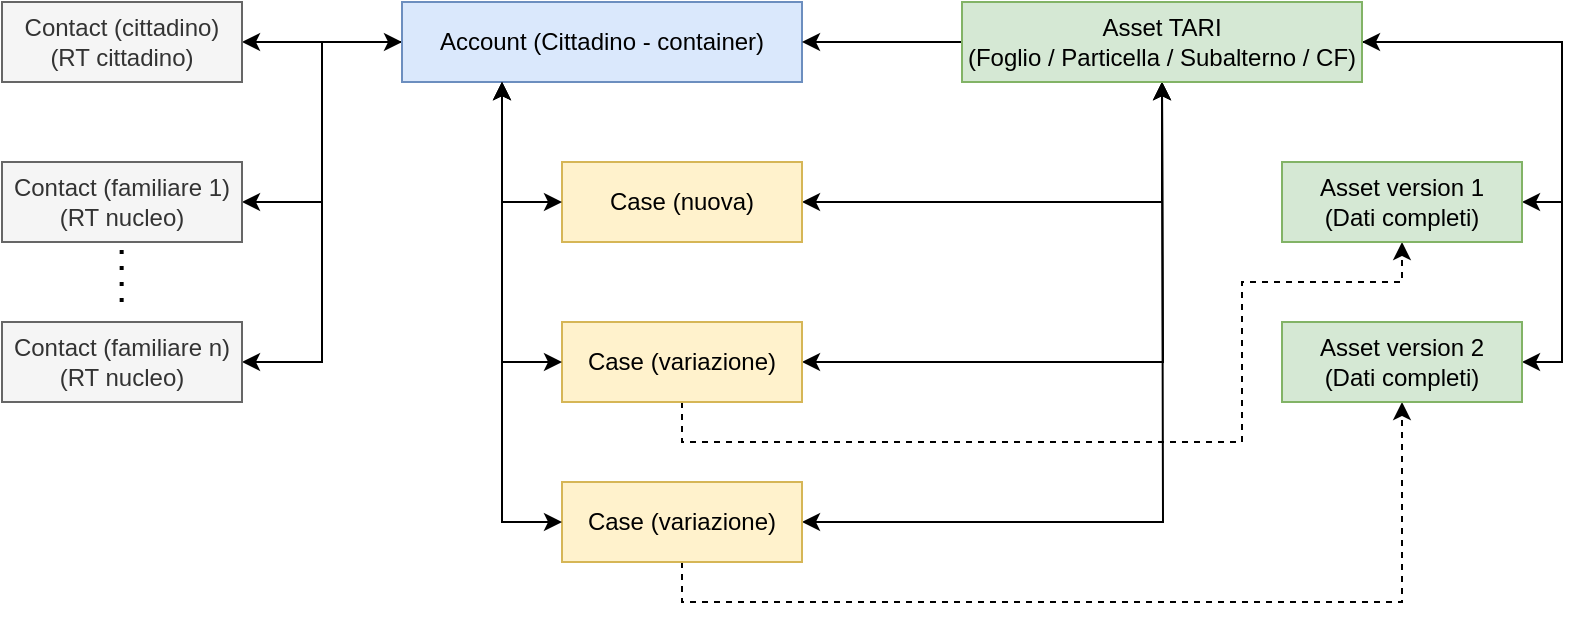 <mxfile version="26.0.15">
  <diagram name="Page-1" id="QKgEHXL2UlRA8KwLy6S7">
    <mxGraphModel dx="989" dy="514" grid="1" gridSize="10" guides="1" tooltips="1" connect="1" arrows="1" fold="1" page="1" pageScale="1" pageWidth="827" pageHeight="1169" math="0" shadow="0">
      <root>
        <mxCell id="0" />
        <mxCell id="1" parent="0" />
        <mxCell id="F4zYhCYsyOvKUlu6wecK-23" style="edgeStyle=orthogonalEdgeStyle;rounded=0;orthogonalLoop=1;jettySize=auto;html=1;exitX=0;exitY=0.5;exitDx=0;exitDy=0;entryX=1;entryY=0.5;entryDx=0;entryDy=0;" parent="1" source="F4zYhCYsyOvKUlu6wecK-1" target="F4zYhCYsyOvKUlu6wecK-2" edge="1">
          <mxGeometry relative="1" as="geometry" />
        </mxCell>
        <mxCell id="F4zYhCYsyOvKUlu6wecK-24" style="edgeStyle=orthogonalEdgeStyle;rounded=0;orthogonalLoop=1;jettySize=auto;html=1;exitX=0;exitY=0.5;exitDx=0;exitDy=0;entryX=1;entryY=0.5;entryDx=0;entryDy=0;" parent="1" source="F4zYhCYsyOvKUlu6wecK-1" target="F4zYhCYsyOvKUlu6wecK-3" edge="1">
          <mxGeometry relative="1" as="geometry" />
        </mxCell>
        <mxCell id="F4zYhCYsyOvKUlu6wecK-25" style="edgeStyle=orthogonalEdgeStyle;rounded=0;orthogonalLoop=1;jettySize=auto;html=1;exitX=0;exitY=0.5;exitDx=0;exitDy=0;entryX=1;entryY=0.5;entryDx=0;entryDy=0;startArrow=classic;startFill=1;" parent="1" source="F4zYhCYsyOvKUlu6wecK-1" target="F4zYhCYsyOvKUlu6wecK-5" edge="1">
          <mxGeometry relative="1" as="geometry" />
        </mxCell>
        <mxCell id="F4zYhCYsyOvKUlu6wecK-1" value="Account (Cittadino - container)" style="rounded=0;whiteSpace=wrap;html=1;fillColor=#dae8fc;strokeColor=#6c8ebf;" parent="1" vertex="1">
          <mxGeometry x="240" y="40" width="200" height="40" as="geometry" />
        </mxCell>
        <mxCell id="F4zYhCYsyOvKUlu6wecK-2" value="Contact (cittadino)&lt;div&gt;(RT cittadino)&lt;/div&gt;" style="rounded=0;whiteSpace=wrap;html=1;fillColor=#f5f5f5;fontColor=#333333;strokeColor=#666666;" parent="1" vertex="1">
          <mxGeometry x="40" y="40" width="120" height="40" as="geometry" />
        </mxCell>
        <mxCell id="F4zYhCYsyOvKUlu6wecK-3" value="Contact (familiare 1)&lt;div&gt;(RT nucleo)&lt;/div&gt;" style="rounded=0;whiteSpace=wrap;html=1;fillColor=#f5f5f5;fontColor=#333333;strokeColor=#666666;" parent="1" vertex="1">
          <mxGeometry x="40" y="120" width="120" height="40" as="geometry" />
        </mxCell>
        <mxCell id="F4zYhCYsyOvKUlu6wecK-4" value="" style="endArrow=none;dashed=1;html=1;dashPattern=1 3;strokeWidth=2;rounded=0;" parent="1" edge="1">
          <mxGeometry width="50" height="50" relative="1" as="geometry">
            <mxPoint x="99.83" y="190" as="sourcePoint" />
            <mxPoint x="99.83" y="160" as="targetPoint" />
          </mxGeometry>
        </mxCell>
        <mxCell id="F4zYhCYsyOvKUlu6wecK-5" value="Contact (familiare n)&lt;div&gt;(RT nucleo)&lt;/div&gt;" style="rounded=0;whiteSpace=wrap;html=1;fillColor=#f5f5f5;fontColor=#333333;strokeColor=#666666;" parent="1" vertex="1">
          <mxGeometry x="40" y="200" width="120" height="40" as="geometry" />
        </mxCell>
        <mxCell id="F4zYhCYsyOvKUlu6wecK-33" style="edgeStyle=orthogonalEdgeStyle;rounded=0;orthogonalLoop=1;jettySize=auto;html=1;exitX=1;exitY=0.5;exitDx=0;exitDy=0;entryX=0.5;entryY=1;entryDx=0;entryDy=0;startArrow=classic;startFill=1;" parent="1" source="F4zYhCYsyOvKUlu6wecK-9" target="F4zYhCYsyOvKUlu6wecK-15" edge="1">
          <mxGeometry relative="1" as="geometry" />
        </mxCell>
        <mxCell id="F4zYhCYsyOvKUlu6wecK-9" value="Case (nuova)" style="rounded=0;whiteSpace=wrap;html=1;fillColor=#fff2cc;strokeColor=#d6b656;" parent="1" vertex="1">
          <mxGeometry x="320" y="120" width="120" height="40" as="geometry" />
        </mxCell>
        <mxCell id="F4zYhCYsyOvKUlu6wecK-27" style="edgeStyle=orthogonalEdgeStyle;rounded=0;orthogonalLoop=1;jettySize=auto;html=1;exitX=0.5;exitY=1;exitDx=0;exitDy=0;entryX=0.5;entryY=1;entryDx=0;entryDy=0;dashed=1;" parent="1" source="F4zYhCYsyOvKUlu6wecK-10" target="F4zYhCYsyOvKUlu6wecK-19" edge="1">
          <mxGeometry relative="1" as="geometry">
            <Array as="points">
              <mxPoint x="380" y="260" />
              <mxPoint x="660" y="260" />
              <mxPoint x="660" y="180" />
              <mxPoint x="740" y="180" />
            </Array>
          </mxGeometry>
        </mxCell>
        <mxCell id="F4zYhCYsyOvKUlu6wecK-34" style="edgeStyle=orthogonalEdgeStyle;rounded=0;orthogonalLoop=1;jettySize=auto;html=1;exitX=1;exitY=0.5;exitDx=0;exitDy=0;startArrow=classic;startFill=1;" parent="1" source="F4zYhCYsyOvKUlu6wecK-10" edge="1">
          <mxGeometry relative="1" as="geometry">
            <mxPoint x="620" y="80" as="targetPoint" />
          </mxGeometry>
        </mxCell>
        <mxCell id="F4zYhCYsyOvKUlu6wecK-10" value="Case (variazione)" style="rounded=0;whiteSpace=wrap;html=1;fillColor=#fff2cc;strokeColor=#d6b656;" parent="1" vertex="1">
          <mxGeometry x="320" y="200" width="120" height="40" as="geometry" />
        </mxCell>
        <mxCell id="F4zYhCYsyOvKUlu6wecK-26" style="edgeStyle=orthogonalEdgeStyle;rounded=0;orthogonalLoop=1;jettySize=auto;html=1;exitX=0.5;exitY=1;exitDx=0;exitDy=0;entryX=0.5;entryY=1;entryDx=0;entryDy=0;dashed=1;" parent="1" source="F4zYhCYsyOvKUlu6wecK-11" target="F4zYhCYsyOvKUlu6wecK-20" edge="1">
          <mxGeometry relative="1" as="geometry" />
        </mxCell>
        <mxCell id="F4zYhCYsyOvKUlu6wecK-35" style="edgeStyle=orthogonalEdgeStyle;rounded=0;orthogonalLoop=1;jettySize=auto;html=1;exitX=1;exitY=0.5;exitDx=0;exitDy=0;startArrow=classic;startFill=1;" parent="1" source="F4zYhCYsyOvKUlu6wecK-11" edge="1">
          <mxGeometry relative="1" as="geometry">
            <mxPoint x="620" y="80" as="targetPoint" />
          </mxGeometry>
        </mxCell>
        <mxCell id="F4zYhCYsyOvKUlu6wecK-11" value="Case (variazione)" style="rounded=0;whiteSpace=wrap;html=1;fillColor=#fff2cc;strokeColor=#d6b656;" parent="1" vertex="1">
          <mxGeometry x="320" y="280" width="120" height="40" as="geometry" />
        </mxCell>
        <mxCell id="F4zYhCYsyOvKUlu6wecK-12" value="" style="endArrow=classic;startArrow=classic;html=1;rounded=0;entryX=0.25;entryY=1;entryDx=0;entryDy=0;exitX=0;exitY=0.5;exitDx=0;exitDy=0;" parent="1" source="F4zYhCYsyOvKUlu6wecK-9" target="F4zYhCYsyOvKUlu6wecK-1" edge="1">
          <mxGeometry width="50" height="50" relative="1" as="geometry">
            <mxPoint x="380" y="200" as="sourcePoint" />
            <mxPoint x="430" y="150" as="targetPoint" />
            <Array as="points">
              <mxPoint x="290" y="140" />
            </Array>
          </mxGeometry>
        </mxCell>
        <mxCell id="F4zYhCYsyOvKUlu6wecK-13" value="" style="endArrow=classic;startArrow=classic;html=1;rounded=0;entryX=0.25;entryY=1;entryDx=0;entryDy=0;exitX=0;exitY=0.5;exitDx=0;exitDy=0;" parent="1" source="F4zYhCYsyOvKUlu6wecK-10" target="F4zYhCYsyOvKUlu6wecK-1" edge="1">
          <mxGeometry width="50" height="50" relative="1" as="geometry">
            <mxPoint x="330" y="150" as="sourcePoint" />
            <mxPoint x="300" y="90" as="targetPoint" />
            <Array as="points">
              <mxPoint x="290" y="220" />
            </Array>
          </mxGeometry>
        </mxCell>
        <mxCell id="F4zYhCYsyOvKUlu6wecK-14" value="" style="endArrow=classic;startArrow=classic;html=1;rounded=0;entryX=0.25;entryY=1;entryDx=0;entryDy=0;exitX=0;exitY=0.5;exitDx=0;exitDy=0;" parent="1" source="F4zYhCYsyOvKUlu6wecK-11" target="F4zYhCYsyOvKUlu6wecK-1" edge="1">
          <mxGeometry width="50" height="50" relative="1" as="geometry">
            <mxPoint x="340" y="160" as="sourcePoint" />
            <mxPoint x="310" y="100" as="targetPoint" />
            <Array as="points">
              <mxPoint x="290" y="300" />
            </Array>
          </mxGeometry>
        </mxCell>
        <mxCell id="F4zYhCYsyOvKUlu6wecK-21" style="edgeStyle=orthogonalEdgeStyle;rounded=0;orthogonalLoop=1;jettySize=auto;html=1;exitX=1;exitY=0.5;exitDx=0;exitDy=0;entryX=1;entryY=0.5;entryDx=0;entryDy=0;" parent="1" source="F4zYhCYsyOvKUlu6wecK-15" target="F4zYhCYsyOvKUlu6wecK-19" edge="1">
          <mxGeometry relative="1" as="geometry" />
        </mxCell>
        <mxCell id="F4zYhCYsyOvKUlu6wecK-22" style="edgeStyle=orthogonalEdgeStyle;rounded=0;orthogonalLoop=1;jettySize=auto;html=1;exitX=1;exitY=0.5;exitDx=0;exitDy=0;entryX=1;entryY=0.5;entryDx=0;entryDy=0;startArrow=classic;startFill=1;" parent="1" source="F4zYhCYsyOvKUlu6wecK-15" target="F4zYhCYsyOvKUlu6wecK-20" edge="1">
          <mxGeometry relative="1" as="geometry" />
        </mxCell>
        <mxCell id="F4zYhCYsyOvKUlu6wecK-37" style="edgeStyle=orthogonalEdgeStyle;rounded=0;orthogonalLoop=1;jettySize=auto;html=1;exitX=0;exitY=0.5;exitDx=0;exitDy=0;" parent="1" source="F4zYhCYsyOvKUlu6wecK-15" target="F4zYhCYsyOvKUlu6wecK-1" edge="1">
          <mxGeometry relative="1" as="geometry" />
        </mxCell>
        <mxCell id="F4zYhCYsyOvKUlu6wecK-15" value="Asset TARI&lt;div&gt;(Foglio / Particella / Subalterno / CF)&lt;/div&gt;" style="rounded=0;whiteSpace=wrap;html=1;fillColor=#d5e8d4;strokeColor=#82b366;" parent="1" vertex="1">
          <mxGeometry x="520" y="40" width="200" height="40" as="geometry" />
        </mxCell>
        <mxCell id="F4zYhCYsyOvKUlu6wecK-19" value="Asset version 1&lt;div&gt;(Dati completi)&lt;/div&gt;" style="rounded=0;whiteSpace=wrap;html=1;fillColor=#d5e8d4;strokeColor=#82b366;" parent="1" vertex="1">
          <mxGeometry x="680" y="120" width="120" height="40" as="geometry" />
        </mxCell>
        <mxCell id="F4zYhCYsyOvKUlu6wecK-20" value="Asset version 2&lt;br&gt;&lt;div&gt;(Dati completi)&lt;/div&gt;" style="rounded=0;whiteSpace=wrap;html=1;fillColor=#d5e8d4;strokeColor=#82b366;" parent="1" vertex="1">
          <mxGeometry x="680" y="200" width="120" height="40" as="geometry" />
        </mxCell>
      </root>
    </mxGraphModel>
  </diagram>
</mxfile>
